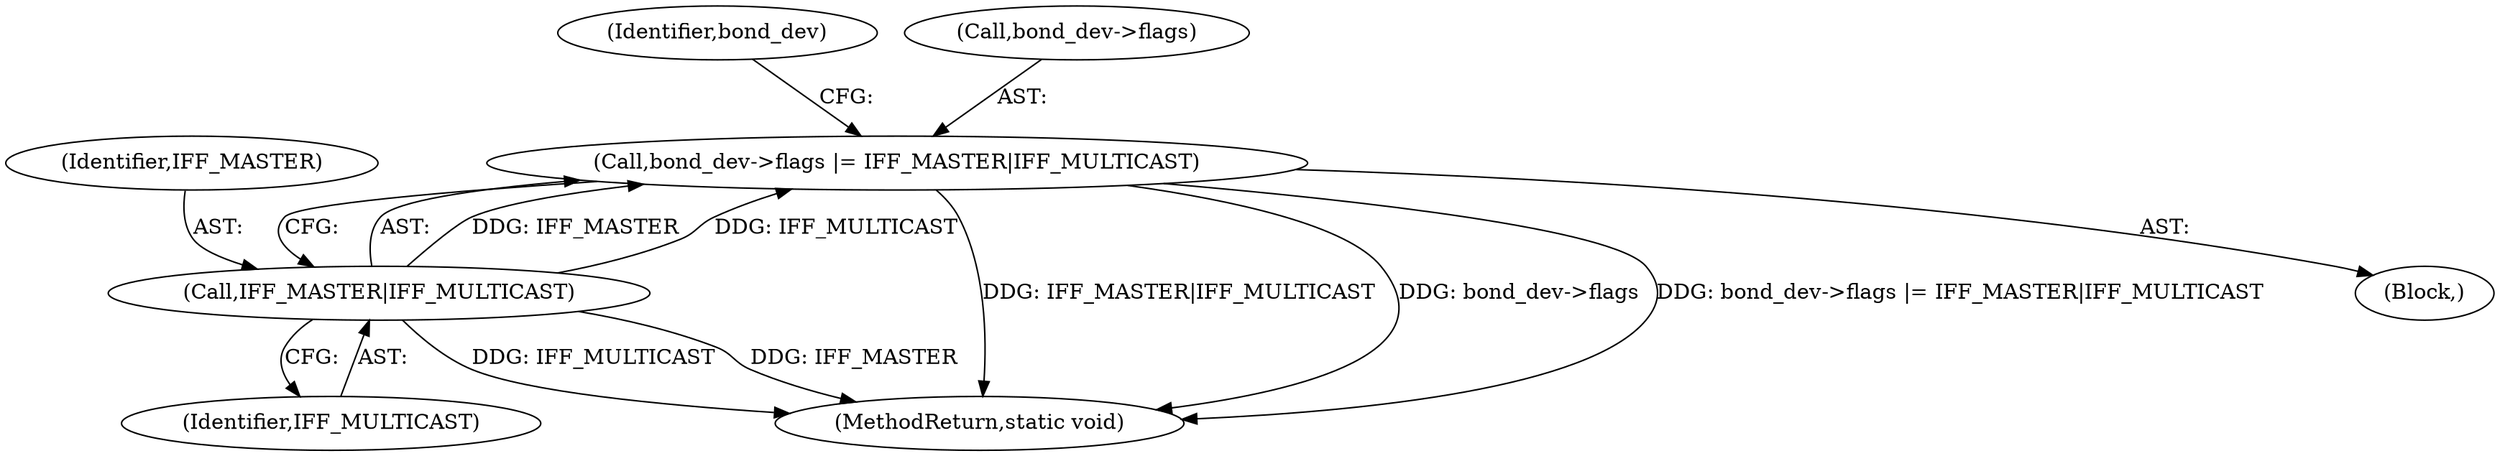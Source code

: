 digraph "0_linux_550fd08c2cebad61c548def135f67aba284c6162_1@pointer" {
"1000171" [label="(Call,bond_dev->flags |= IFF_MASTER|IFF_MULTICAST)"];
"1000175" [label="(Call,IFF_MASTER|IFF_MULTICAST)"];
"1000180" [label="(Identifier,bond_dev)"];
"1000177" [label="(Identifier,IFF_MULTICAST)"];
"1000227" [label="(MethodReturn,static void)"];
"1000171" [label="(Call,bond_dev->flags |= IFF_MASTER|IFF_MULTICAST)"];
"1000175" [label="(Call,IFF_MASTER|IFF_MULTICAST)"];
"1000176" [label="(Identifier,IFF_MASTER)"];
"1000109" [label="(Block,)"];
"1000172" [label="(Call,bond_dev->flags)"];
"1000171" -> "1000109"  [label="AST: "];
"1000171" -> "1000175"  [label="CFG: "];
"1000172" -> "1000171"  [label="AST: "];
"1000175" -> "1000171"  [label="AST: "];
"1000180" -> "1000171"  [label="CFG: "];
"1000171" -> "1000227"  [label="DDG: IFF_MASTER|IFF_MULTICAST"];
"1000171" -> "1000227"  [label="DDG: bond_dev->flags"];
"1000171" -> "1000227"  [label="DDG: bond_dev->flags |= IFF_MASTER|IFF_MULTICAST"];
"1000175" -> "1000171"  [label="DDG: IFF_MASTER"];
"1000175" -> "1000171"  [label="DDG: IFF_MULTICAST"];
"1000175" -> "1000177"  [label="CFG: "];
"1000176" -> "1000175"  [label="AST: "];
"1000177" -> "1000175"  [label="AST: "];
"1000175" -> "1000227"  [label="DDG: IFF_MULTICAST"];
"1000175" -> "1000227"  [label="DDG: IFF_MASTER"];
}
